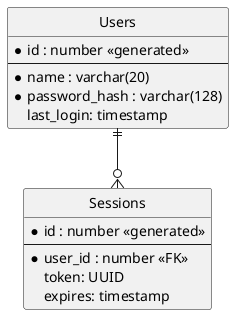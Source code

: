 @startuml

' hide the spot
hide circle

' avoid problems with angled crows feet
skinparam linetype ortho

entity "Users" {
  * id : number <<generated>>
  ---
  *name : varchar(20)
  *password_hash : varchar(128)
  last_login: timestamp
}

entity "Sessions" {
  *id : number <<generated>>
  --
  *user_id : number <<FK>>
  token: UUID
  expires: timestamp
}

Users ||--o{ Sessions

@enduml
